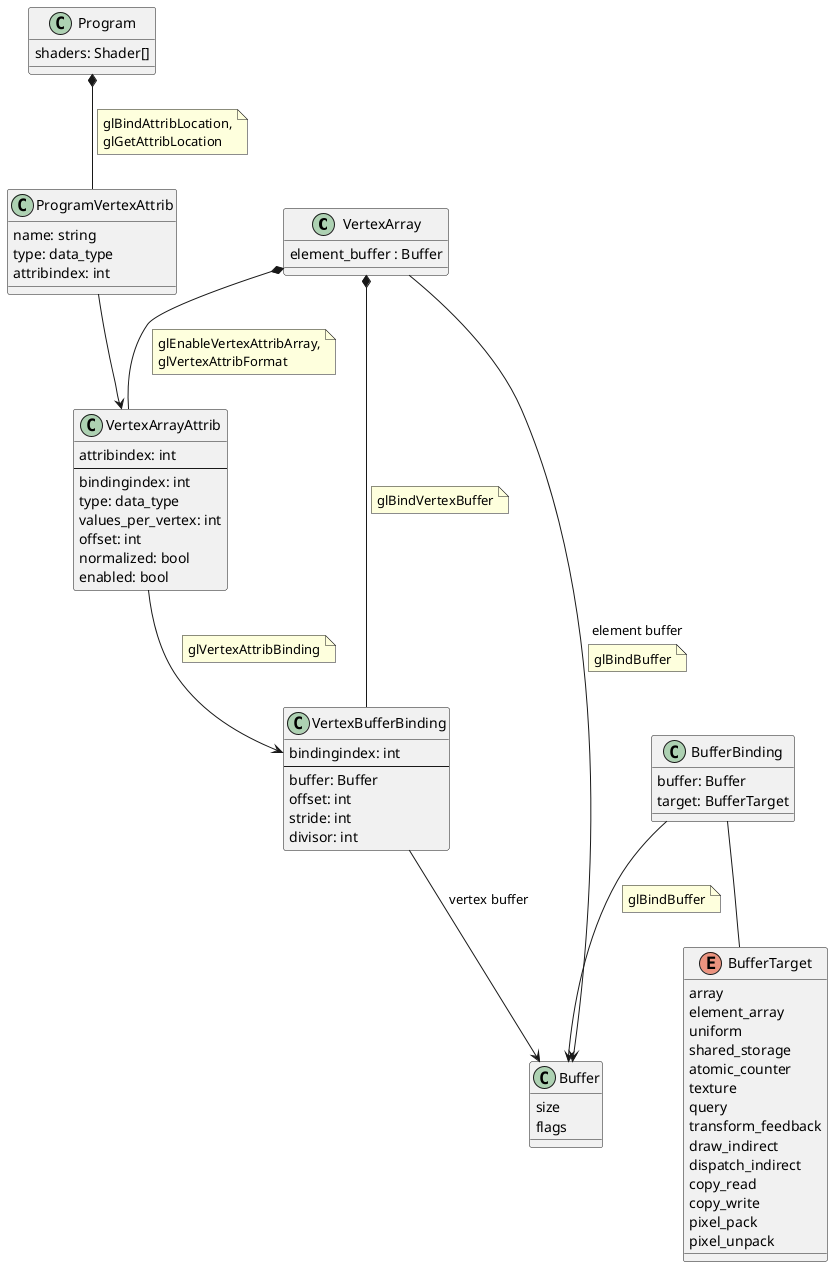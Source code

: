 @startuml

class VertexArray {
    element_buffer : Buffer
}

class VertexBufferBinding {
    bindingindex: int
    ---
    buffer: Buffer
    offset: int
    stride: int
    divisor: int
}

class VertexArrayAttrib {
    attribindex: int
    ---
    bindingindex: int
    type: data_type
    values_per_vertex: int
    offset: int
    normalized: bool
    enabled: bool
}


enum BufferTarget {
    array
    element_array
    uniform
    shared_storage
    atomic_counter
    texture
    query
    transform_feedback
    draw_indirect
    dispatch_indirect
    copy_read
    copy_write
    pixel_pack
    pixel_unpack
}

class Buffer {
    size
    flags
}

class BufferBinding {
    buffer: Buffer
    target: BufferTarget
}

class Program {
    shaders: Shader[]
}

class ProgramVertexAttrib{
    name: string
    type: data_type
    attribindex: int
}

VertexArray *-- VertexArrayAttrib
note on link: glEnableVertexAttribArray,\nglVertexAttribFormat

VertexArray *-- VertexBufferBinding
note on link: glBindVertexBuffer

VertexArrayAttrib --> VertexBufferBinding
note on link: glVertexAttribBinding

VertexBufferBinding --> Buffer: vertex buffer

VertexArray --> Buffer : element buffer
note on link: glBindBuffer

BufferBinding --> Buffer
note on link: glBindBuffer

BufferBinding -- BufferTarget

Program *-- ProgramVertexAttrib
note on link: glBindAttribLocation,\nglGetAttribLocation

ProgramVertexAttrib --> VertexArrayAttrib
@enduml
